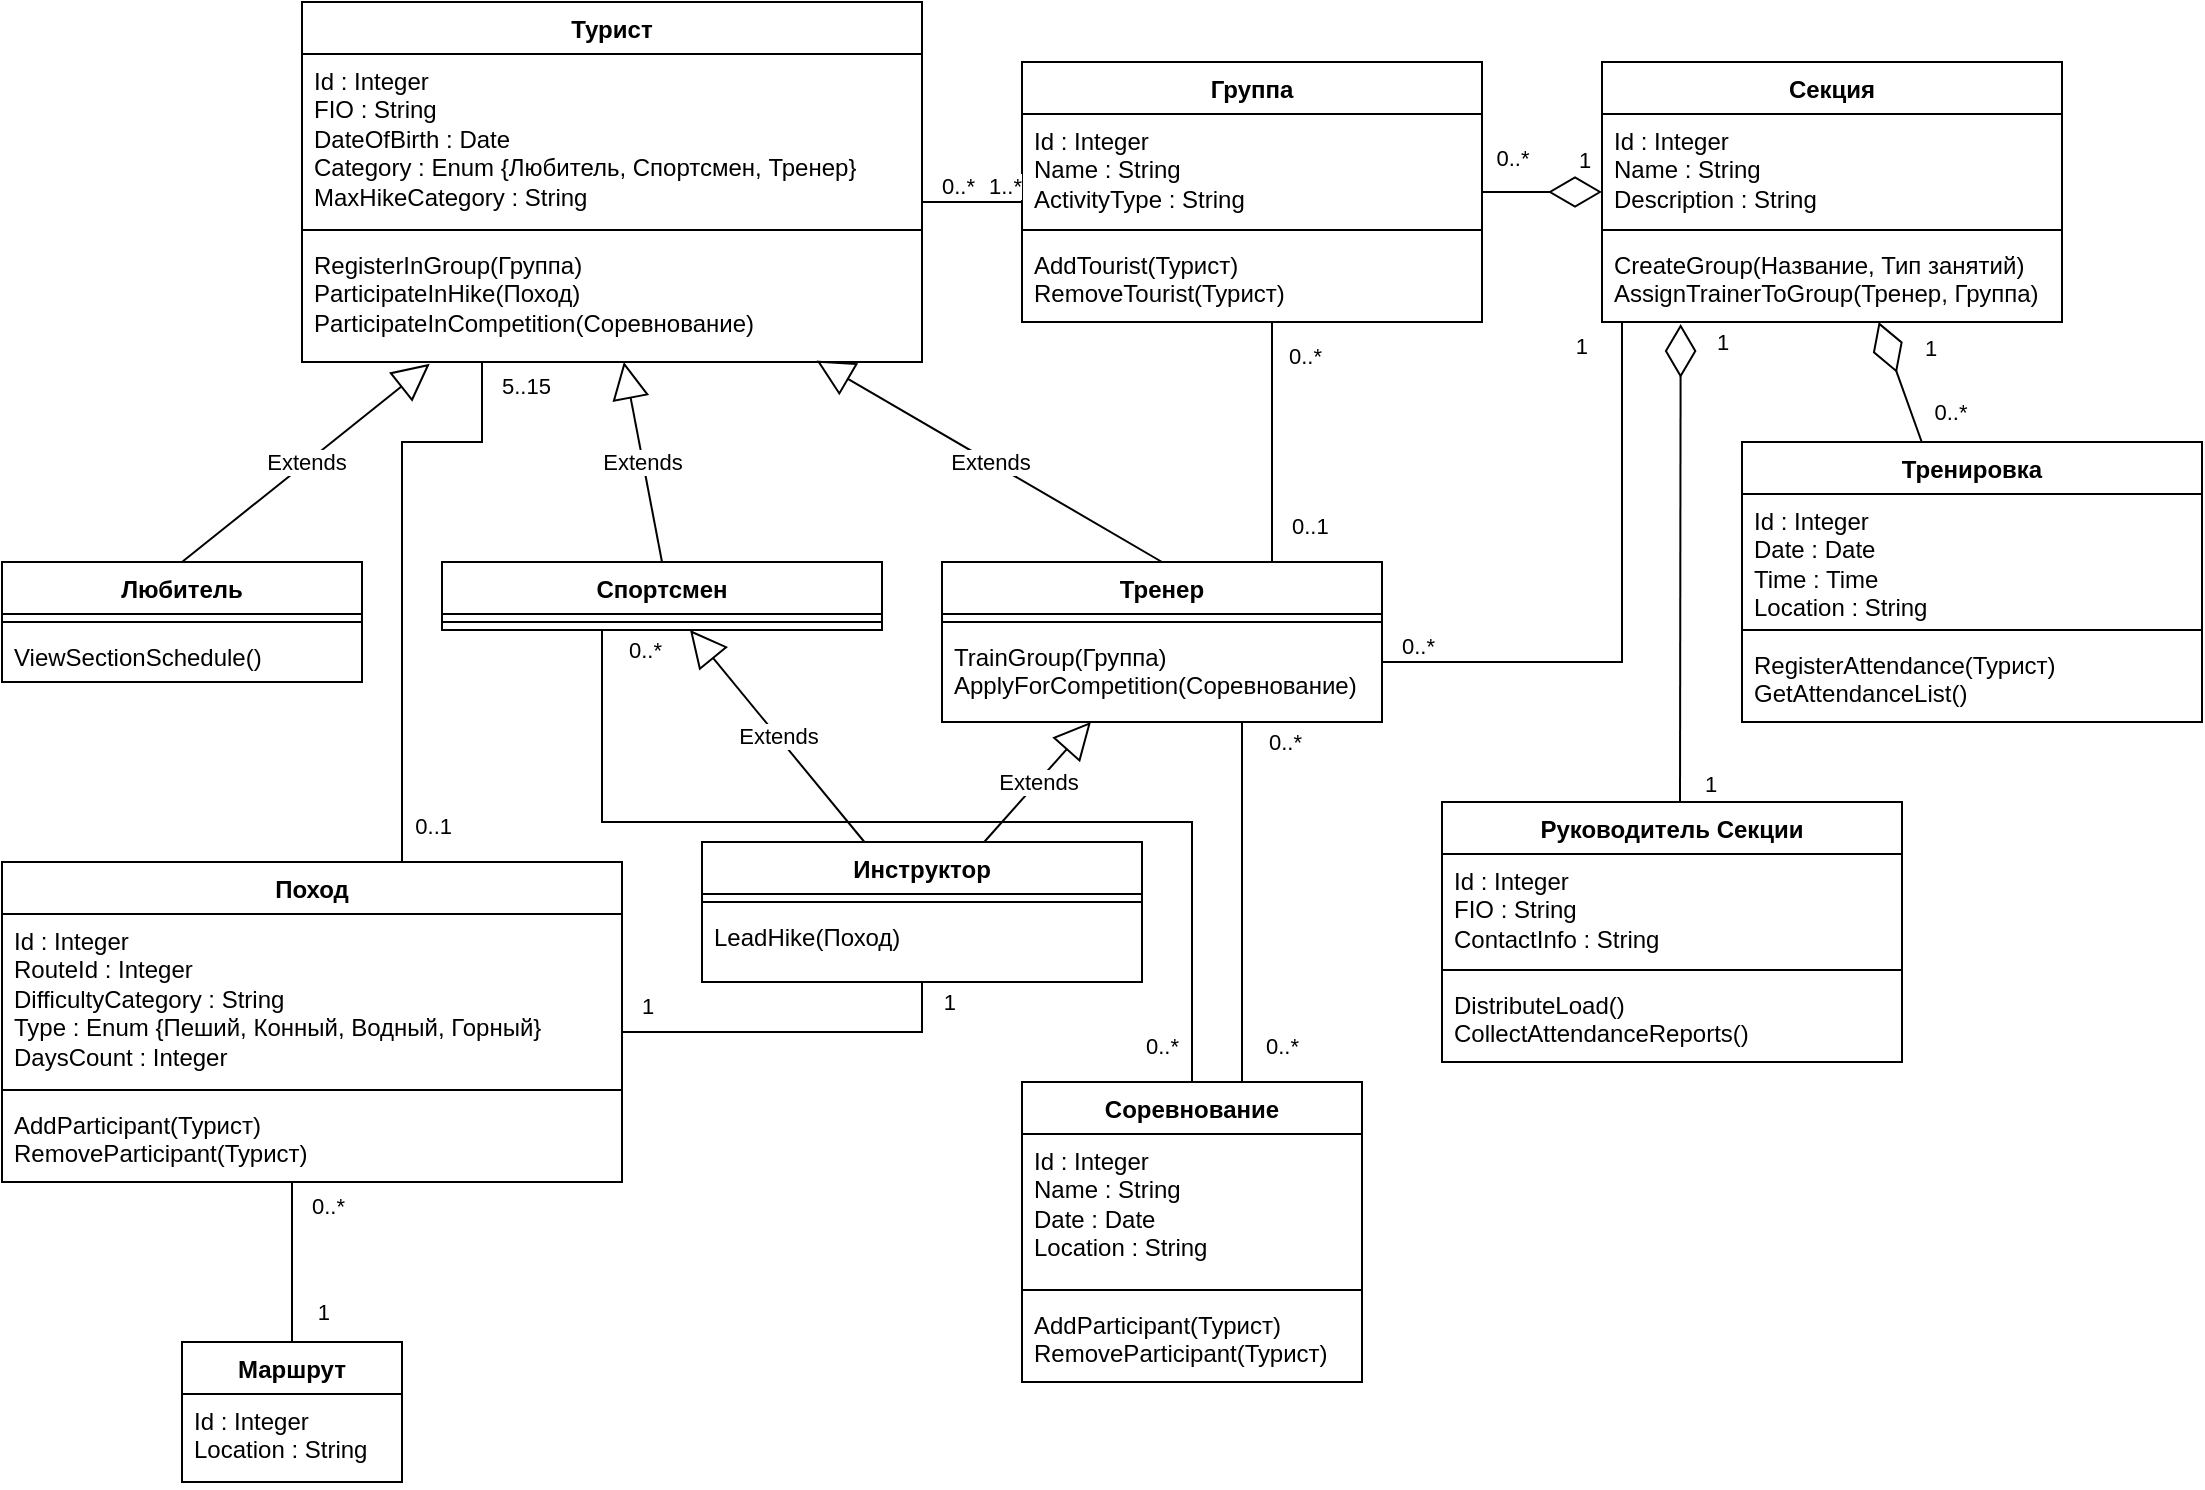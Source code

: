 <mxfile version="26.3.0">
  <diagram name="Page-1" id="s8_XpaWB41SHUgZEd3Y0">
    <mxGraphModel dx="1236" dy="1615" grid="1" gridSize="10" guides="1" tooltips="1" connect="1" arrows="1" fold="1" page="1" pageScale="1" pageWidth="850" pageHeight="1100" math="0" shadow="0">
      <root>
        <mxCell id="0" />
        <mxCell id="1" parent="0" />
        <mxCell id="EDvvfay5RY38dGs4cPu_-1" value="Турист" style="swimlane;fontStyle=1;align=center;verticalAlign=top;childLayout=stackLayout;horizontal=1;startSize=26;horizontalStack=0;resizeParent=1;resizeParentMax=0;resizeLast=0;collapsible=1;marginBottom=0;whiteSpace=wrap;html=1;" parent="1" vertex="1">
          <mxGeometry x="190" y="140" width="310" height="180" as="geometry" />
        </mxCell>
        <mxCell id="EDvvfay5RY38dGs4cPu_-2" value="&lt;div&gt;Id : Integer&lt;/div&gt;&lt;div&gt;FIO : String&lt;/div&gt;&lt;div&gt;DateOfBirth : Date&lt;/div&gt;&lt;div&gt;Category : Enum {Любитель, Спортсмен, Тренер}&lt;/div&gt;&lt;div&gt;MaxHikeCategory : String&lt;/div&gt;" style="text;strokeColor=none;fillColor=none;align=left;verticalAlign=top;spacingLeft=4;spacingRight=4;overflow=hidden;rotatable=0;points=[[0,0.5],[1,0.5]];portConstraint=eastwest;whiteSpace=wrap;html=1;" parent="EDvvfay5RY38dGs4cPu_-1" vertex="1">
          <mxGeometry y="26" width="310" height="84" as="geometry" />
        </mxCell>
        <mxCell id="EDvvfay5RY38dGs4cPu_-3" value="" style="line;strokeWidth=1;fillColor=none;align=left;verticalAlign=middle;spacingTop=-1;spacingLeft=3;spacingRight=3;rotatable=0;labelPosition=right;points=[];portConstraint=eastwest;strokeColor=inherit;" parent="EDvvfay5RY38dGs4cPu_-1" vertex="1">
          <mxGeometry y="110" width="310" height="8" as="geometry" />
        </mxCell>
        <mxCell id="EDvvfay5RY38dGs4cPu_-4" value="&lt;div&gt;RegisterInGroup(Группа)&lt;/div&gt;&lt;div&gt;ParticipateInHike(Поход)&lt;/div&gt;&lt;div&gt;ParticipateInCompetition(Соревнование)&lt;/div&gt;" style="text;strokeColor=none;fillColor=none;align=left;verticalAlign=top;spacingLeft=4;spacingRight=4;overflow=hidden;rotatable=0;points=[[0,0.5],[1,0.5]];portConstraint=eastwest;whiteSpace=wrap;html=1;" parent="EDvvfay5RY38dGs4cPu_-1" vertex="1">
          <mxGeometry y="118" width="310" height="62" as="geometry" />
        </mxCell>
        <mxCell id="EDvvfay5RY38dGs4cPu_-5" value="Любитель" style="swimlane;fontStyle=1;align=center;verticalAlign=top;childLayout=stackLayout;horizontal=1;startSize=26;horizontalStack=0;resizeParent=1;resizeParentMax=0;resizeLast=0;collapsible=1;marginBottom=0;whiteSpace=wrap;html=1;" parent="1" vertex="1">
          <mxGeometry x="40" y="420" width="180" height="60" as="geometry" />
        </mxCell>
        <mxCell id="EDvvfay5RY38dGs4cPu_-7" value="" style="line;strokeWidth=1;fillColor=none;align=left;verticalAlign=middle;spacingTop=-1;spacingLeft=3;spacingRight=3;rotatable=0;labelPosition=right;points=[];portConstraint=eastwest;strokeColor=inherit;" parent="EDvvfay5RY38dGs4cPu_-5" vertex="1">
          <mxGeometry y="26" width="180" height="8" as="geometry" />
        </mxCell>
        <mxCell id="EDvvfay5RY38dGs4cPu_-8" value="ViewSectionSchedule()" style="text;strokeColor=none;fillColor=none;align=left;verticalAlign=top;spacingLeft=4;spacingRight=4;overflow=hidden;rotatable=0;points=[[0,0.5],[1,0.5]];portConstraint=eastwest;whiteSpace=wrap;html=1;" parent="EDvvfay5RY38dGs4cPu_-5" vertex="1">
          <mxGeometry y="34" width="180" height="26" as="geometry" />
        </mxCell>
        <mxCell id="EDvvfay5RY38dGs4cPu_-9" value="Спортсмен" style="swimlane;fontStyle=1;align=center;verticalAlign=top;childLayout=stackLayout;horizontal=1;startSize=26;horizontalStack=0;resizeParent=1;resizeParentMax=0;resizeLast=0;collapsible=1;marginBottom=0;whiteSpace=wrap;html=1;" parent="1" vertex="1">
          <mxGeometry x="260" y="420" width="220" height="34" as="geometry" />
        </mxCell>
        <mxCell id="EDvvfay5RY38dGs4cPu_-10" value="" style="line;strokeWidth=1;fillColor=none;align=left;verticalAlign=middle;spacingTop=-1;spacingLeft=3;spacingRight=3;rotatable=0;labelPosition=right;points=[];portConstraint=eastwest;strokeColor=inherit;" parent="EDvvfay5RY38dGs4cPu_-9" vertex="1">
          <mxGeometry y="26" width="220" height="8" as="geometry" />
        </mxCell>
        <mxCell id="EDvvfay5RY38dGs4cPu_-15" value="Тренер" style="swimlane;fontStyle=1;align=center;verticalAlign=top;childLayout=stackLayout;horizontal=1;startSize=26;horizontalStack=0;resizeParent=1;resizeParentMax=0;resizeLast=0;collapsible=1;marginBottom=0;whiteSpace=wrap;html=1;" parent="1" vertex="1">
          <mxGeometry x="510" y="420" width="220" height="80" as="geometry" />
        </mxCell>
        <mxCell id="EDvvfay5RY38dGs4cPu_-16" value="" style="line;strokeWidth=1;fillColor=none;align=left;verticalAlign=middle;spacingTop=-1;spacingLeft=3;spacingRight=3;rotatable=0;labelPosition=right;points=[];portConstraint=eastwest;strokeColor=inherit;" parent="EDvvfay5RY38dGs4cPu_-15" vertex="1">
          <mxGeometry y="26" width="220" height="8" as="geometry" />
        </mxCell>
        <mxCell id="EDvvfay5RY38dGs4cPu_-17" value="&lt;div&gt;TrainGroup(Группа)&lt;/div&gt;&lt;div&gt;ApplyForCompetition(Соревнование)&lt;/div&gt;" style="text;strokeColor=none;fillColor=none;align=left;verticalAlign=top;spacingLeft=4;spacingRight=4;overflow=hidden;rotatable=0;points=[[0,0.5],[1,0.5]];portConstraint=eastwest;whiteSpace=wrap;html=1;" parent="EDvvfay5RY38dGs4cPu_-15" vertex="1">
          <mxGeometry y="34" width="220" height="46" as="geometry" />
        </mxCell>
        <mxCell id="EDvvfay5RY38dGs4cPu_-18" value="Секция" style="swimlane;fontStyle=1;align=center;verticalAlign=top;childLayout=stackLayout;horizontal=1;startSize=26;horizontalStack=0;resizeParent=1;resizeParentMax=0;resizeLast=0;collapsible=1;marginBottom=0;whiteSpace=wrap;html=1;" parent="1" vertex="1">
          <mxGeometry x="840" y="170" width="230" height="130" as="geometry" />
        </mxCell>
        <mxCell id="EDvvfay5RY38dGs4cPu_-19" value="&lt;div&gt;Id : Integer&lt;/div&gt;&lt;div&gt;&lt;span style=&quot;background-color: transparent; color: light-dark(rgb(0, 0, 0), rgb(255, 255, 255));&quot;&gt;Name : String&lt;/span&gt;&lt;/div&gt;&lt;div&gt;&lt;span style=&quot;background-color: transparent; color: light-dark(rgb(0, 0, 0), rgb(255, 255, 255));&quot;&gt;Description : String&lt;/span&gt;&lt;/div&gt;" style="text;strokeColor=none;fillColor=none;align=left;verticalAlign=top;spacingLeft=4;spacingRight=4;overflow=hidden;rotatable=0;points=[[0,0.5],[1,0.5]];portConstraint=eastwest;whiteSpace=wrap;html=1;" parent="EDvvfay5RY38dGs4cPu_-18" vertex="1">
          <mxGeometry y="26" width="230" height="54" as="geometry" />
        </mxCell>
        <mxCell id="EDvvfay5RY38dGs4cPu_-20" value="" style="line;strokeWidth=1;fillColor=none;align=left;verticalAlign=middle;spacingTop=-1;spacingLeft=3;spacingRight=3;rotatable=0;labelPosition=right;points=[];portConstraint=eastwest;strokeColor=inherit;" parent="EDvvfay5RY38dGs4cPu_-18" vertex="1">
          <mxGeometry y="80" width="230" height="8" as="geometry" />
        </mxCell>
        <mxCell id="EDvvfay5RY38dGs4cPu_-21" value="&lt;div&gt;CreateGroup(Название, Тип занятий)&lt;/div&gt;&lt;div&gt;&lt;span style=&quot;background-color: transparent; color: light-dark(rgb(0, 0, 0), rgb(255, 255, 255));&quot;&gt;AssignTrainerToGroup(Тренер, Группа)&lt;/span&gt;&lt;/div&gt;" style="text;strokeColor=none;fillColor=none;align=left;verticalAlign=top;spacingLeft=4;spacingRight=4;overflow=hidden;rotatable=0;points=[[0,0.5],[1,0.5]];portConstraint=eastwest;whiteSpace=wrap;html=1;" parent="EDvvfay5RY38dGs4cPu_-18" vertex="1">
          <mxGeometry y="88" width="230" height="42" as="geometry" />
        </mxCell>
        <mxCell id="EDvvfay5RY38dGs4cPu_-22" value="Группа" style="swimlane;fontStyle=1;align=center;verticalAlign=top;childLayout=stackLayout;horizontal=1;startSize=26;horizontalStack=0;resizeParent=1;resizeParentMax=0;resizeLast=0;collapsible=1;marginBottom=0;whiteSpace=wrap;html=1;" parent="1" vertex="1">
          <mxGeometry x="550" y="170" width="230" height="130" as="geometry" />
        </mxCell>
        <mxCell id="EDvvfay5RY38dGs4cPu_-23" value="&lt;div&gt;Id : Integer&lt;/div&gt;&lt;div&gt;&lt;span style=&quot;background-color: transparent; color: light-dark(rgb(0, 0, 0), rgb(255, 255, 255));&quot;&gt;Name : String&lt;/span&gt;&lt;/div&gt;&lt;div&gt;&lt;span style=&quot;background-color: transparent; color: light-dark(rgb(0, 0, 0), rgb(255, 255, 255));&quot;&gt;ActivityType : String&lt;/span&gt;&lt;/div&gt;" style="text;strokeColor=none;fillColor=none;align=left;verticalAlign=top;spacingLeft=4;spacingRight=4;overflow=hidden;rotatable=0;points=[[0,0.5],[1,0.5]];portConstraint=eastwest;whiteSpace=wrap;html=1;" parent="EDvvfay5RY38dGs4cPu_-22" vertex="1">
          <mxGeometry y="26" width="230" height="54" as="geometry" />
        </mxCell>
        <mxCell id="EDvvfay5RY38dGs4cPu_-24" value="" style="line;strokeWidth=1;fillColor=none;align=left;verticalAlign=middle;spacingTop=-1;spacingLeft=3;spacingRight=3;rotatable=0;labelPosition=right;points=[];portConstraint=eastwest;strokeColor=inherit;" parent="EDvvfay5RY38dGs4cPu_-22" vertex="1">
          <mxGeometry y="80" width="230" height="8" as="geometry" />
        </mxCell>
        <mxCell id="EDvvfay5RY38dGs4cPu_-25" value="&lt;div&gt;AddTourist(Турист)&lt;/div&gt;&lt;div&gt;&lt;span style=&quot;background-color: transparent; color: light-dark(rgb(0, 0, 0), rgb(255, 255, 255));&quot;&gt;RemoveTourist(Турист)&lt;/span&gt;&lt;/div&gt;" style="text;strokeColor=none;fillColor=none;align=left;verticalAlign=top;spacingLeft=4;spacingRight=4;overflow=hidden;rotatable=0;points=[[0,0.5],[1,0.5]];portConstraint=eastwest;whiteSpace=wrap;html=1;" parent="EDvvfay5RY38dGs4cPu_-22" vertex="1">
          <mxGeometry y="88" width="230" height="42" as="geometry" />
        </mxCell>
        <mxCell id="EDvvfay5RY38dGs4cPu_-26" value="Тренировка" style="swimlane;fontStyle=1;align=center;verticalAlign=top;childLayout=stackLayout;horizontal=1;startSize=26;horizontalStack=0;resizeParent=1;resizeParentMax=0;resizeLast=0;collapsible=1;marginBottom=0;whiteSpace=wrap;html=1;" parent="1" vertex="1">
          <mxGeometry x="910" y="360" width="230" height="140" as="geometry" />
        </mxCell>
        <mxCell id="EDvvfay5RY38dGs4cPu_-27" value="&lt;div&gt;Id : Integer&lt;/div&gt;&lt;div&gt;&lt;span style=&quot;background-color: transparent; color: light-dark(rgb(0, 0, 0), rgb(255, 255, 255));&quot;&gt;Date : Date&lt;/span&gt;&lt;/div&gt;&lt;div&gt;&lt;span style=&quot;background-color: transparent; color: light-dark(rgb(0, 0, 0), rgb(255, 255, 255));&quot;&gt;Time : Time&lt;/span&gt;&lt;/div&gt;&lt;div&gt;&lt;span style=&quot;background-color: transparent; color: light-dark(rgb(0, 0, 0), rgb(255, 255, 255));&quot;&gt;Location : String&lt;/span&gt;&lt;/div&gt;" style="text;strokeColor=none;fillColor=none;align=left;verticalAlign=top;spacingLeft=4;spacingRight=4;overflow=hidden;rotatable=0;points=[[0,0.5],[1,0.5]];portConstraint=eastwest;whiteSpace=wrap;html=1;" parent="EDvvfay5RY38dGs4cPu_-26" vertex="1">
          <mxGeometry y="26" width="230" height="64" as="geometry" />
        </mxCell>
        <mxCell id="EDvvfay5RY38dGs4cPu_-28" value="" style="line;strokeWidth=1;fillColor=none;align=left;verticalAlign=middle;spacingTop=-1;spacingLeft=3;spacingRight=3;rotatable=0;labelPosition=right;points=[];portConstraint=eastwest;strokeColor=inherit;" parent="EDvvfay5RY38dGs4cPu_-26" vertex="1">
          <mxGeometry y="90" width="230" height="8" as="geometry" />
        </mxCell>
        <mxCell id="EDvvfay5RY38dGs4cPu_-29" value="&lt;div&gt;RegisterAttendance(Турист)&lt;/div&gt;&lt;div&gt;&lt;span style=&quot;background-color: transparent; color: light-dark(rgb(0, 0, 0), rgb(255, 255, 255));&quot;&gt;GetAttendanceList()&lt;/span&gt;&lt;/div&gt;" style="text;strokeColor=none;fillColor=none;align=left;verticalAlign=top;spacingLeft=4;spacingRight=4;overflow=hidden;rotatable=0;points=[[0,0.5],[1,0.5]];portConstraint=eastwest;whiteSpace=wrap;html=1;" parent="EDvvfay5RY38dGs4cPu_-26" vertex="1">
          <mxGeometry y="98" width="230" height="42" as="geometry" />
        </mxCell>
        <mxCell id="EDvvfay5RY38dGs4cPu_-30" value="Руководитель Секции" style="swimlane;fontStyle=1;align=center;verticalAlign=top;childLayout=stackLayout;horizontal=1;startSize=26;horizontalStack=0;resizeParent=1;resizeParentMax=0;resizeLast=0;collapsible=1;marginBottom=0;whiteSpace=wrap;html=1;" parent="1" vertex="1">
          <mxGeometry x="760" y="540" width="230" height="130" as="geometry" />
        </mxCell>
        <mxCell id="EDvvfay5RY38dGs4cPu_-31" value="&lt;div&gt;Id : Integer&lt;/div&gt;&lt;div&gt;&lt;span style=&quot;background-color: transparent; color: light-dark(rgb(0, 0, 0), rgb(255, 255, 255));&quot;&gt;FIO : String&lt;/span&gt;&lt;/div&gt;&lt;div&gt;&lt;span style=&quot;background-color: transparent; color: light-dark(rgb(0, 0, 0), rgb(255, 255, 255));&quot;&gt;ContactInfo : String&lt;/span&gt;&lt;/div&gt;" style="text;strokeColor=none;fillColor=none;align=left;verticalAlign=top;spacingLeft=4;spacingRight=4;overflow=hidden;rotatable=0;points=[[0,0.5],[1,0.5]];portConstraint=eastwest;whiteSpace=wrap;html=1;" parent="EDvvfay5RY38dGs4cPu_-30" vertex="1">
          <mxGeometry y="26" width="230" height="54" as="geometry" />
        </mxCell>
        <mxCell id="EDvvfay5RY38dGs4cPu_-32" value="" style="line;strokeWidth=1;fillColor=none;align=left;verticalAlign=middle;spacingTop=-1;spacingLeft=3;spacingRight=3;rotatable=0;labelPosition=right;points=[];portConstraint=eastwest;strokeColor=inherit;" parent="EDvvfay5RY38dGs4cPu_-30" vertex="1">
          <mxGeometry y="80" width="230" height="8" as="geometry" />
        </mxCell>
        <mxCell id="EDvvfay5RY38dGs4cPu_-33" value="&lt;div&gt;DistributeLoad()&lt;/div&gt;&lt;div&gt;&lt;span style=&quot;background-color: transparent; color: light-dark(rgb(0, 0, 0), rgb(255, 255, 255));&quot;&gt;CollectAttendanceReports()&lt;/span&gt;&lt;/div&gt;" style="text;strokeColor=none;fillColor=none;align=left;verticalAlign=top;spacingLeft=4;spacingRight=4;overflow=hidden;rotatable=0;points=[[0,0.5],[1,0.5]];portConstraint=eastwest;whiteSpace=wrap;html=1;" parent="EDvvfay5RY38dGs4cPu_-30" vertex="1">
          <mxGeometry y="88" width="230" height="42" as="geometry" />
        </mxCell>
        <mxCell id="EDvvfay5RY38dGs4cPu_-34" value="Поход" style="swimlane;fontStyle=1;align=center;verticalAlign=top;childLayout=stackLayout;horizontal=1;startSize=26;horizontalStack=0;resizeParent=1;resizeParentMax=0;resizeLast=0;collapsible=1;marginBottom=0;whiteSpace=wrap;html=1;" parent="1" vertex="1">
          <mxGeometry x="40" y="570" width="310" height="160" as="geometry" />
        </mxCell>
        <mxCell id="EDvvfay5RY38dGs4cPu_-35" value="&lt;div&gt;Id : Integer&lt;/div&gt;&lt;div&gt;&lt;span style=&quot;background-color: transparent; color: light-dark(rgb(0, 0, 0), rgb(255, 255, 255));&quot;&gt;RouteId : Integer&lt;/span&gt;&lt;/div&gt;&lt;div&gt;&lt;span style=&quot;background-color: transparent; color: light-dark(rgb(0, 0, 0), rgb(255, 255, 255));&quot;&gt;DifficultyCategory : String&lt;/span&gt;&lt;/div&gt;&lt;div&gt;&lt;span style=&quot;background-color: transparent; color: light-dark(rgb(0, 0, 0), rgb(255, 255, 255));&quot;&gt;Type : Enum {Пеший, Конный, Водный, Горный}&lt;/span&gt;&lt;/div&gt;&lt;div&gt;&lt;span style=&quot;background-color: transparent; color: light-dark(rgb(0, 0, 0), rgb(255, 255, 255));&quot;&gt;DaysCount : Integer&lt;/span&gt;&lt;/div&gt;" style="text;strokeColor=none;fillColor=none;align=left;verticalAlign=top;spacingLeft=4;spacingRight=4;overflow=hidden;rotatable=0;points=[[0,0.5],[1,0.5]];portConstraint=eastwest;whiteSpace=wrap;html=1;" parent="EDvvfay5RY38dGs4cPu_-34" vertex="1">
          <mxGeometry y="26" width="310" height="84" as="geometry" />
        </mxCell>
        <mxCell id="EDvvfay5RY38dGs4cPu_-36" value="" style="line;strokeWidth=1;fillColor=none;align=left;verticalAlign=middle;spacingTop=-1;spacingLeft=3;spacingRight=3;rotatable=0;labelPosition=right;points=[];portConstraint=eastwest;strokeColor=inherit;" parent="EDvvfay5RY38dGs4cPu_-34" vertex="1">
          <mxGeometry y="110" width="310" height="8" as="geometry" />
        </mxCell>
        <mxCell id="EDvvfay5RY38dGs4cPu_-37" value="&lt;div&gt;AddParticipant(Турист)&lt;/div&gt;&lt;div&gt;&lt;span style=&quot;background-color: transparent; color: light-dark(rgb(0, 0, 0), rgb(255, 255, 255));&quot;&gt;RemoveParticipant(Турист)&lt;/span&gt;&lt;/div&gt;" style="text;strokeColor=none;fillColor=none;align=left;verticalAlign=top;spacingLeft=4;spacingRight=4;overflow=hidden;rotatable=0;points=[[0,0.5],[1,0.5]];portConstraint=eastwest;whiteSpace=wrap;html=1;" parent="EDvvfay5RY38dGs4cPu_-34" vertex="1">
          <mxGeometry y="118" width="310" height="42" as="geometry" />
        </mxCell>
        <mxCell id="EDvvfay5RY38dGs4cPu_-38" value="Соревнование" style="swimlane;fontStyle=1;align=center;verticalAlign=top;childLayout=stackLayout;horizontal=1;startSize=26;horizontalStack=0;resizeParent=1;resizeParentMax=0;resizeLast=0;collapsible=1;marginBottom=0;whiteSpace=wrap;html=1;" parent="1" vertex="1">
          <mxGeometry x="550" y="680" width="170" height="150" as="geometry" />
        </mxCell>
        <mxCell id="EDvvfay5RY38dGs4cPu_-39" value="&lt;div&gt;Id : Integer&lt;/div&gt;&lt;div&gt;&lt;span style=&quot;background-color: transparent; color: light-dark(rgb(0, 0, 0), rgb(255, 255, 255));&quot;&gt;Name : String&lt;/span&gt;&lt;/div&gt;&lt;div&gt;&lt;span style=&quot;background-color: transparent; color: light-dark(rgb(0, 0, 0), rgb(255, 255, 255));&quot;&gt;Date : Date&lt;/span&gt;&lt;/div&gt;&lt;div&gt;&lt;span style=&quot;background-color: transparent; color: light-dark(rgb(0, 0, 0), rgb(255, 255, 255));&quot;&gt;Location : String&lt;/span&gt;&lt;/div&gt;" style="text;strokeColor=none;fillColor=none;align=left;verticalAlign=top;spacingLeft=4;spacingRight=4;overflow=hidden;rotatable=0;points=[[0,0.5],[1,0.5]];portConstraint=eastwest;whiteSpace=wrap;html=1;" parent="EDvvfay5RY38dGs4cPu_-38" vertex="1">
          <mxGeometry y="26" width="170" height="74" as="geometry" />
        </mxCell>
        <mxCell id="EDvvfay5RY38dGs4cPu_-40" value="" style="line;strokeWidth=1;fillColor=none;align=left;verticalAlign=middle;spacingTop=-1;spacingLeft=3;spacingRight=3;rotatable=0;labelPosition=right;points=[];portConstraint=eastwest;strokeColor=inherit;" parent="EDvvfay5RY38dGs4cPu_-38" vertex="1">
          <mxGeometry y="100" width="170" height="8" as="geometry" />
        </mxCell>
        <mxCell id="EDvvfay5RY38dGs4cPu_-41" value="&lt;div&gt;AddParticipant(Турист)&lt;/div&gt;&lt;div&gt;&lt;span style=&quot;background-color: transparent; color: light-dark(rgb(0, 0, 0), rgb(255, 255, 255));&quot;&gt;RemoveParticipant(Турист)&lt;/span&gt;&lt;/div&gt;" style="text;strokeColor=none;fillColor=none;align=left;verticalAlign=top;spacingLeft=4;spacingRight=4;overflow=hidden;rotatable=0;points=[[0,0.5],[1,0.5]];portConstraint=eastwest;whiteSpace=wrap;html=1;" parent="EDvvfay5RY38dGs4cPu_-38" vertex="1">
          <mxGeometry y="108" width="170" height="42" as="geometry" />
        </mxCell>
        <mxCell id="EDvvfay5RY38dGs4cPu_-43" value="Extends" style="endArrow=block;endSize=16;endFill=0;html=1;rounded=0;exitX=0.5;exitY=0;exitDx=0;exitDy=0;entryX=0.206;entryY=1.015;entryDx=0;entryDy=0;entryPerimeter=0;" parent="1" source="EDvvfay5RY38dGs4cPu_-5" target="EDvvfay5RY38dGs4cPu_-4" edge="1">
          <mxGeometry width="160" relative="1" as="geometry">
            <mxPoint x="390" y="390" as="sourcePoint" />
            <mxPoint x="550" y="390" as="targetPoint" />
          </mxGeometry>
        </mxCell>
        <mxCell id="EDvvfay5RY38dGs4cPu_-44" value="Extends" style="endArrow=block;endSize=16;endFill=0;html=1;rounded=0;exitX=0.5;exitY=0;exitDx=0;exitDy=0;" parent="1" source="EDvvfay5RY38dGs4cPu_-9" target="EDvvfay5RY38dGs4cPu_-4" edge="1">
          <mxGeometry width="160" relative="1" as="geometry">
            <mxPoint x="200" y="430" as="sourcePoint" />
            <mxPoint x="354" y="391" as="targetPoint" />
          </mxGeometry>
        </mxCell>
        <mxCell id="EDvvfay5RY38dGs4cPu_-45" value="Extends" style="endArrow=block;endSize=16;endFill=0;html=1;rounded=0;exitX=0.5;exitY=0;exitDx=0;exitDy=0;entryX=0.83;entryY=0.988;entryDx=0;entryDy=0;entryPerimeter=0;" parent="1" source="EDvvfay5RY38dGs4cPu_-15" target="EDvvfay5RY38dGs4cPu_-4" edge="1">
          <mxGeometry width="160" relative="1" as="geometry">
            <mxPoint x="380" y="430" as="sourcePoint" />
            <mxPoint x="372" y="390" as="targetPoint" />
          </mxGeometry>
        </mxCell>
        <mxCell id="EDvvfay5RY38dGs4cPu_-46" value="" style="endArrow=none;html=1;edgeStyle=orthogonalEdgeStyle;rounded=0;" parent="1" source="EDvvfay5RY38dGs4cPu_-1" edge="1" target="EDvvfay5RY38dGs4cPu_-22">
          <mxGeometry relative="1" as="geometry">
            <mxPoint x="660" y="520" as="sourcePoint" />
            <mxPoint x="713" y="229" as="targetPoint" />
            <Array as="points">
              <mxPoint x="540" y="240" />
              <mxPoint x="540" y="240" />
            </Array>
          </mxGeometry>
        </mxCell>
        <mxCell id="EDvvfay5RY38dGs4cPu_-47" value="0..*" style="edgeLabel;resizable=0;html=1;align=left;verticalAlign=bottom;" parent="EDvvfay5RY38dGs4cPu_-46" connectable="0" vertex="1">
          <mxGeometry x="-1" relative="1" as="geometry">
            <mxPoint x="8" as="offset" />
          </mxGeometry>
        </mxCell>
        <mxCell id="EDvvfay5RY38dGs4cPu_-48" value="1..*" style="edgeLabel;resizable=0;html=1;align=right;verticalAlign=bottom;" parent="EDvvfay5RY38dGs4cPu_-46" connectable="0" vertex="1">
          <mxGeometry x="1" relative="1" as="geometry">
            <mxPoint as="offset" />
          </mxGeometry>
        </mxCell>
        <mxCell id="EDvvfay5RY38dGs4cPu_-49" value="Маршрут" style="swimlane;fontStyle=1;align=center;verticalAlign=top;childLayout=stackLayout;horizontal=1;startSize=26;horizontalStack=0;resizeParent=1;resizeParentMax=0;resizeLast=0;collapsible=1;marginBottom=0;whiteSpace=wrap;html=1;" parent="1" vertex="1">
          <mxGeometry x="130" y="810" width="110" height="70" as="geometry" />
        </mxCell>
        <mxCell id="EDvvfay5RY38dGs4cPu_-50" value="&lt;div&gt;Id : Integer&lt;/div&gt;&lt;div&gt;Location : String&lt;/div&gt;" style="text;strokeColor=none;fillColor=none;align=left;verticalAlign=top;spacingLeft=4;spacingRight=4;overflow=hidden;rotatable=0;points=[[0,0.5],[1,0.5]];portConstraint=eastwest;whiteSpace=wrap;html=1;" parent="EDvvfay5RY38dGs4cPu_-49" vertex="1">
          <mxGeometry y="26" width="110" height="44" as="geometry" />
        </mxCell>
        <mxCell id="EDvvfay5RY38dGs4cPu_-53" value="" style="endArrow=diamondThin;endFill=0;endSize=24;html=1;rounded=0;" parent="1" source="EDvvfay5RY38dGs4cPu_-22" target="EDvvfay5RY38dGs4cPu_-18" edge="1">
          <mxGeometry width="160" relative="1" as="geometry">
            <mxPoint x="800" y="530" as="sourcePoint" />
            <mxPoint x="960" y="530" as="targetPoint" />
          </mxGeometry>
        </mxCell>
        <mxCell id="EDvvfay5RY38dGs4cPu_-54" value="0..*" style="edgeLabel;html=1;align=center;verticalAlign=middle;resizable=0;points=[];" parent="EDvvfay5RY38dGs4cPu_-53" vertex="1" connectable="0">
          <mxGeometry x="-0.849" relative="1" as="geometry">
            <mxPoint x="10" y="-17" as="offset" />
          </mxGeometry>
        </mxCell>
        <mxCell id="EDvvfay5RY38dGs4cPu_-55" value="1" style="edgeLabel;html=1;align=center;verticalAlign=middle;resizable=0;points=[];" parent="EDvvfay5RY38dGs4cPu_-53" vertex="1" connectable="0">
          <mxGeometry x="0.451" relative="1" as="geometry">
            <mxPoint x="7" y="-16" as="offset" />
          </mxGeometry>
        </mxCell>
        <mxCell id="EDvvfay5RY38dGs4cPu_-56" value="" style="endArrow=diamondThin;endFill=0;endSize=24;html=1;rounded=0;entryX=0.171;entryY=1.025;entryDx=0;entryDy=0;entryPerimeter=0;" parent="1" target="EDvvfay5RY38dGs4cPu_-21" edge="1">
          <mxGeometry width="160" relative="1" as="geometry">
            <mxPoint x="879" y="540" as="sourcePoint" />
            <mxPoint x="1170" y="110" as="targetPoint" />
          </mxGeometry>
        </mxCell>
        <mxCell id="EDvvfay5RY38dGs4cPu_-57" value="1" style="edgeLabel;html=1;align=center;verticalAlign=middle;resizable=0;points=[];" parent="EDvvfay5RY38dGs4cPu_-56" vertex="1" connectable="0">
          <mxGeometry x="0.418" y="3" relative="1" as="geometry">
            <mxPoint x="24" y="-61" as="offset" />
          </mxGeometry>
        </mxCell>
        <mxCell id="EDvvfay5RY38dGs4cPu_-58" value="1" style="edgeLabel;html=1;align=center;verticalAlign=middle;resizable=0;points=[];" parent="EDvvfay5RY38dGs4cPu_-56" vertex="1" connectable="0">
          <mxGeometry x="-0.659" relative="1" as="geometry">
            <mxPoint x="15" y="31" as="offset" />
          </mxGeometry>
        </mxCell>
        <mxCell id="EDvvfay5RY38dGs4cPu_-59" value="" style="endArrow=none;html=1;edgeStyle=orthogonalEdgeStyle;rounded=0;" parent="1" target="EDvvfay5RY38dGs4cPu_-18" edge="1">
          <mxGeometry relative="1" as="geometry">
            <mxPoint x="730" y="470" as="sourcePoint" />
            <mxPoint x="961" y="459.44" as="targetPoint" />
            <Array as="points">
              <mxPoint x="850" y="470" />
            </Array>
          </mxGeometry>
        </mxCell>
        <mxCell id="EDvvfay5RY38dGs4cPu_-60" value="0..*" style="edgeLabel;resizable=0;html=1;align=left;verticalAlign=bottom;" parent="EDvvfay5RY38dGs4cPu_-59" connectable="0" vertex="1">
          <mxGeometry x="-1" relative="1" as="geometry">
            <mxPoint x="8" as="offset" />
          </mxGeometry>
        </mxCell>
        <mxCell id="EDvvfay5RY38dGs4cPu_-61" value="1" style="edgeLabel;resizable=0;html=1;align=right;verticalAlign=bottom;" parent="EDvvfay5RY38dGs4cPu_-59" connectable="0" vertex="1">
          <mxGeometry x="1" relative="1" as="geometry">
            <mxPoint x="-17" y="20" as="offset" />
          </mxGeometry>
        </mxCell>
        <mxCell id="EDvvfay5RY38dGs4cPu_-62" value="" style="endArrow=none;html=1;edgeStyle=orthogonalEdgeStyle;rounded=0;exitX=0.75;exitY=0;exitDx=0;exitDy=0;" parent="1" source="EDvvfay5RY38dGs4cPu_-15" target="EDvvfay5RY38dGs4cPu_-25" edge="1">
          <mxGeometry relative="1" as="geometry">
            <mxPoint x="680" y="350" as="sourcePoint" />
            <mxPoint x="891" y="350" as="targetPoint" />
            <Array as="points">
              <mxPoint x="675" y="330" />
              <mxPoint x="675" y="330" />
            </Array>
          </mxGeometry>
        </mxCell>
        <mxCell id="EDvvfay5RY38dGs4cPu_-63" value="0..1" style="edgeLabel;resizable=0;html=1;align=left;verticalAlign=bottom;" parent="EDvvfay5RY38dGs4cPu_-62" connectable="0" vertex="1">
          <mxGeometry x="-1" relative="1" as="geometry">
            <mxPoint x="8" y="-10" as="offset" />
          </mxGeometry>
        </mxCell>
        <mxCell id="EDvvfay5RY38dGs4cPu_-64" value="0..*" style="edgeLabel;resizable=0;html=1;align=right;verticalAlign=bottom;" parent="EDvvfay5RY38dGs4cPu_-62" connectable="0" vertex="1">
          <mxGeometry x="1" relative="1" as="geometry">
            <mxPoint x="25" y="25" as="offset" />
          </mxGeometry>
        </mxCell>
        <mxCell id="EDvvfay5RY38dGs4cPu_-65" value="" style="endArrow=diamondThin;endFill=0;endSize=24;html=1;rounded=0;" parent="1" source="EDvvfay5RY38dGs4cPu_-26" edge="1" target="EDvvfay5RY38dGs4cPu_-18">
          <mxGeometry width="160" relative="1" as="geometry">
            <mxPoint x="1320" y="320" as="sourcePoint" />
            <mxPoint x="1289" y="230" as="targetPoint" />
          </mxGeometry>
        </mxCell>
        <mxCell id="EDvvfay5RY38dGs4cPu_-66" value="0..*" style="edgeLabel;html=1;align=center;verticalAlign=middle;resizable=0;points=[];" parent="EDvvfay5RY38dGs4cPu_-65" vertex="1" connectable="0">
          <mxGeometry x="-0.849" relative="1" as="geometry">
            <mxPoint x="16" y="-11" as="offset" />
          </mxGeometry>
        </mxCell>
        <mxCell id="EDvvfay5RY38dGs4cPu_-67" value="1" style="edgeLabel;html=1;align=center;verticalAlign=middle;resizable=0;points=[];" parent="EDvvfay5RY38dGs4cPu_-65" vertex="1" connectable="0">
          <mxGeometry x="0.451" relative="1" as="geometry">
            <mxPoint x="19" y="-4" as="offset" />
          </mxGeometry>
        </mxCell>
        <mxCell id="EDvvfay5RY38dGs4cPu_-68" value="" style="endArrow=none;html=1;edgeStyle=orthogonalEdgeStyle;rounded=0;" parent="1" source="EDvvfay5RY38dGs4cPu_-1" target="EDvvfay5RY38dGs4cPu_-34" edge="1">
          <mxGeometry relative="1" as="geometry">
            <mxPoint x="220" y="50" as="sourcePoint" />
            <mxPoint x="431" y="50" as="targetPoint" />
            <Array as="points">
              <mxPoint x="280" y="360" />
              <mxPoint x="240" y="360" />
            </Array>
          </mxGeometry>
        </mxCell>
        <mxCell id="EDvvfay5RY38dGs4cPu_-69" value="5..15" style="edgeLabel;resizable=0;html=1;align=left;verticalAlign=bottom;" parent="EDvvfay5RY38dGs4cPu_-68" connectable="0" vertex="1">
          <mxGeometry x="-1" relative="1" as="geometry">
            <mxPoint x="8" y="20" as="offset" />
          </mxGeometry>
        </mxCell>
        <mxCell id="EDvvfay5RY38dGs4cPu_-70" value="&lt;span style=&quot;text-align: left;&quot;&gt;0..1&lt;/span&gt;" style="edgeLabel;resizable=0;html=1;align=right;verticalAlign=bottom;" parent="EDvvfay5RY38dGs4cPu_-68" connectable="0" vertex="1">
          <mxGeometry x="1" relative="1" as="geometry">
            <mxPoint x="25" y="-10" as="offset" />
          </mxGeometry>
        </mxCell>
        <mxCell id="EDvvfay5RY38dGs4cPu_-74" value="Extends" style="endArrow=block;endSize=16;endFill=0;html=1;rounded=0;" parent="1" target="EDvvfay5RY38dGs4cPu_-9" edge="1" source="EDvvfay5RY38dGs4cPu_-78">
          <mxGeometry width="160" relative="1" as="geometry">
            <mxPoint x="469.6" y="560" as="sourcePoint" />
            <mxPoint x="397.6" y="500.0" as="targetPoint" />
          </mxGeometry>
        </mxCell>
        <mxCell id="EDvvfay5RY38dGs4cPu_-75" value="Extends" style="endArrow=block;endSize=16;endFill=0;html=1;rounded=0;" parent="1" target="EDvvfay5RY38dGs4cPu_-15" edge="1" source="EDvvfay5RY38dGs4cPu_-78">
          <mxGeometry width="160" relative="1" as="geometry">
            <mxPoint x="512.1" y="560" as="sourcePoint" />
            <mxPoint x="371" y="340" as="targetPoint" />
          </mxGeometry>
        </mxCell>
        <mxCell id="EDvvfay5RY38dGs4cPu_-78" value="Инстpуктоp" style="swimlane;fontStyle=1;align=center;verticalAlign=top;childLayout=stackLayout;horizontal=1;startSize=26;horizontalStack=0;resizeParent=1;resizeParentMax=0;resizeLast=0;collapsible=1;marginBottom=0;whiteSpace=wrap;html=1;" parent="1" vertex="1">
          <mxGeometry x="390" y="560" width="220" height="70" as="geometry" />
        </mxCell>
        <mxCell id="EDvvfay5RY38dGs4cPu_-79" value="" style="line;strokeWidth=1;fillColor=none;align=left;verticalAlign=middle;spacingTop=-1;spacingLeft=3;spacingRight=3;rotatable=0;labelPosition=right;points=[];portConstraint=eastwest;strokeColor=inherit;" parent="EDvvfay5RY38dGs4cPu_-78" vertex="1">
          <mxGeometry y="26" width="220" height="8" as="geometry" />
        </mxCell>
        <mxCell id="EDvvfay5RY38dGs4cPu_-80" value="&lt;div&gt;LeadHike(Поход)&lt;/div&gt;" style="text;strokeColor=none;fillColor=none;align=left;verticalAlign=top;spacingLeft=4;spacingRight=4;overflow=hidden;rotatable=0;points=[[0,0.5],[1,0.5]];portConstraint=eastwest;whiteSpace=wrap;html=1;" parent="EDvvfay5RY38dGs4cPu_-78" vertex="1">
          <mxGeometry y="34" width="220" height="36" as="geometry" />
        </mxCell>
        <mxCell id="EDvvfay5RY38dGs4cPu_-81" value="" style="endArrow=none;html=1;edgeStyle=orthogonalEdgeStyle;rounded=0;" parent="1" source="EDvvfay5RY38dGs4cPu_-34" target="EDvvfay5RY38dGs4cPu_-49" edge="1">
          <mxGeometry relative="1" as="geometry">
            <mxPoint x="355" y="150" as="sourcePoint" />
            <mxPoint x="200" y="820" as="targetPoint" />
            <Array as="points">
              <mxPoint x="185" y="750" />
              <mxPoint x="185" y="750" />
            </Array>
          </mxGeometry>
        </mxCell>
        <mxCell id="EDvvfay5RY38dGs4cPu_-82" value="0..*" style="edgeLabel;resizable=0;html=1;align=left;verticalAlign=bottom;" parent="EDvvfay5RY38dGs4cPu_-81" connectable="0" vertex="1">
          <mxGeometry x="-1" relative="1" as="geometry">
            <mxPoint x="8" y="20" as="offset" />
          </mxGeometry>
        </mxCell>
        <mxCell id="EDvvfay5RY38dGs4cPu_-83" value="&lt;span style=&quot;text-align: left;&quot;&gt;1&lt;/span&gt;" style="edgeLabel;resizable=0;html=1;align=right;verticalAlign=bottom;" parent="EDvvfay5RY38dGs4cPu_-81" connectable="0" vertex="1">
          <mxGeometry x="1" relative="1" as="geometry">
            <mxPoint x="19" y="-7" as="offset" />
          </mxGeometry>
        </mxCell>
        <mxCell id="J0k2VkwXF0cSOo6YALct-1" value="" style="endArrow=none;html=1;edgeStyle=orthogonalEdgeStyle;rounded=0;" edge="1" parent="1" source="EDvvfay5RY38dGs4cPu_-34" target="EDvvfay5RY38dGs4cPu_-78">
          <mxGeometry relative="1" as="geometry">
            <mxPoint x="460" y="715" as="sourcePoint" />
            <mxPoint x="610" y="590" as="targetPoint" />
            <Array as="points">
              <mxPoint x="500" y="655" />
            </Array>
          </mxGeometry>
        </mxCell>
        <mxCell id="J0k2VkwXF0cSOo6YALct-2" value="1" style="edgeLabel;resizable=0;html=1;align=left;verticalAlign=bottom;" connectable="0" vertex="1" parent="J0k2VkwXF0cSOo6YALct-1">
          <mxGeometry x="-1" relative="1" as="geometry">
            <mxPoint x="8" y="-5" as="offset" />
          </mxGeometry>
        </mxCell>
        <mxCell id="J0k2VkwXF0cSOo6YALct-3" value="1" style="edgeLabel;resizable=0;html=1;align=right;verticalAlign=bottom;" connectable="0" vertex="1" parent="J0k2VkwXF0cSOo6YALct-1">
          <mxGeometry x="1" relative="1" as="geometry">
            <mxPoint x="17" y="18" as="offset" />
          </mxGeometry>
        </mxCell>
        <mxCell id="J0k2VkwXF0cSOo6YALct-4" value="" style="endArrow=none;html=1;edgeStyle=orthogonalEdgeStyle;rounded=0;" edge="1" parent="1" source="EDvvfay5RY38dGs4cPu_-38" target="EDvvfay5RY38dGs4cPu_-9">
          <mxGeometry relative="1" as="geometry">
            <mxPoint x="440" y="725" as="sourcePoint" />
            <mxPoint x="590" y="700" as="targetPoint" />
            <Array as="points">
              <mxPoint x="635" y="550" />
              <mxPoint x="340" y="550" />
            </Array>
          </mxGeometry>
        </mxCell>
        <mxCell id="J0k2VkwXF0cSOo6YALct-5" value="&lt;span style=&quot;text-align: right;&quot;&gt;0..*&lt;/span&gt;" style="edgeLabel;resizable=0;html=1;align=left;verticalAlign=bottom;" connectable="0" vertex="1" parent="J0k2VkwXF0cSOo6YALct-4">
          <mxGeometry x="-1" relative="1" as="geometry">
            <mxPoint x="-25" y="-10" as="offset" />
          </mxGeometry>
        </mxCell>
        <mxCell id="J0k2VkwXF0cSOo6YALct-6" value="0..*" style="edgeLabel;resizable=0;html=1;align=right;verticalAlign=bottom;" connectable="0" vertex="1" parent="J0k2VkwXF0cSOo6YALct-4">
          <mxGeometry x="1" relative="1" as="geometry">
            <mxPoint x="30" y="18" as="offset" />
          </mxGeometry>
        </mxCell>
        <mxCell id="J0k2VkwXF0cSOo6YALct-7" value="" style="endArrow=none;html=1;edgeStyle=orthogonalEdgeStyle;rounded=0;" edge="1" parent="1" source="EDvvfay5RY38dGs4cPu_-38" target="EDvvfay5RY38dGs4cPu_-15">
          <mxGeometry relative="1" as="geometry">
            <mxPoint x="720" y="670" as="sourcePoint" />
            <mxPoint x="330" y="464" as="targetPoint" />
            <Array as="points">
              <mxPoint x="660" y="590" />
              <mxPoint x="660" y="590" />
            </Array>
          </mxGeometry>
        </mxCell>
        <mxCell id="J0k2VkwXF0cSOo6YALct-8" value="&lt;span style=&quot;text-align: right;&quot;&gt;0..*&lt;/span&gt;" style="edgeLabel;resizable=0;html=1;align=left;verticalAlign=bottom;" connectable="0" vertex="1" parent="J0k2VkwXF0cSOo6YALct-7">
          <mxGeometry x="-1" relative="1" as="geometry">
            <mxPoint x="10" y="-10" as="offset" />
          </mxGeometry>
        </mxCell>
        <mxCell id="J0k2VkwXF0cSOo6YALct-9" value="0..*" style="edgeLabel;resizable=0;html=1;align=right;verticalAlign=bottom;" connectable="0" vertex="1" parent="J0k2VkwXF0cSOo6YALct-7">
          <mxGeometry x="1" relative="1" as="geometry">
            <mxPoint x="30" y="18" as="offset" />
          </mxGeometry>
        </mxCell>
      </root>
    </mxGraphModel>
  </diagram>
</mxfile>
